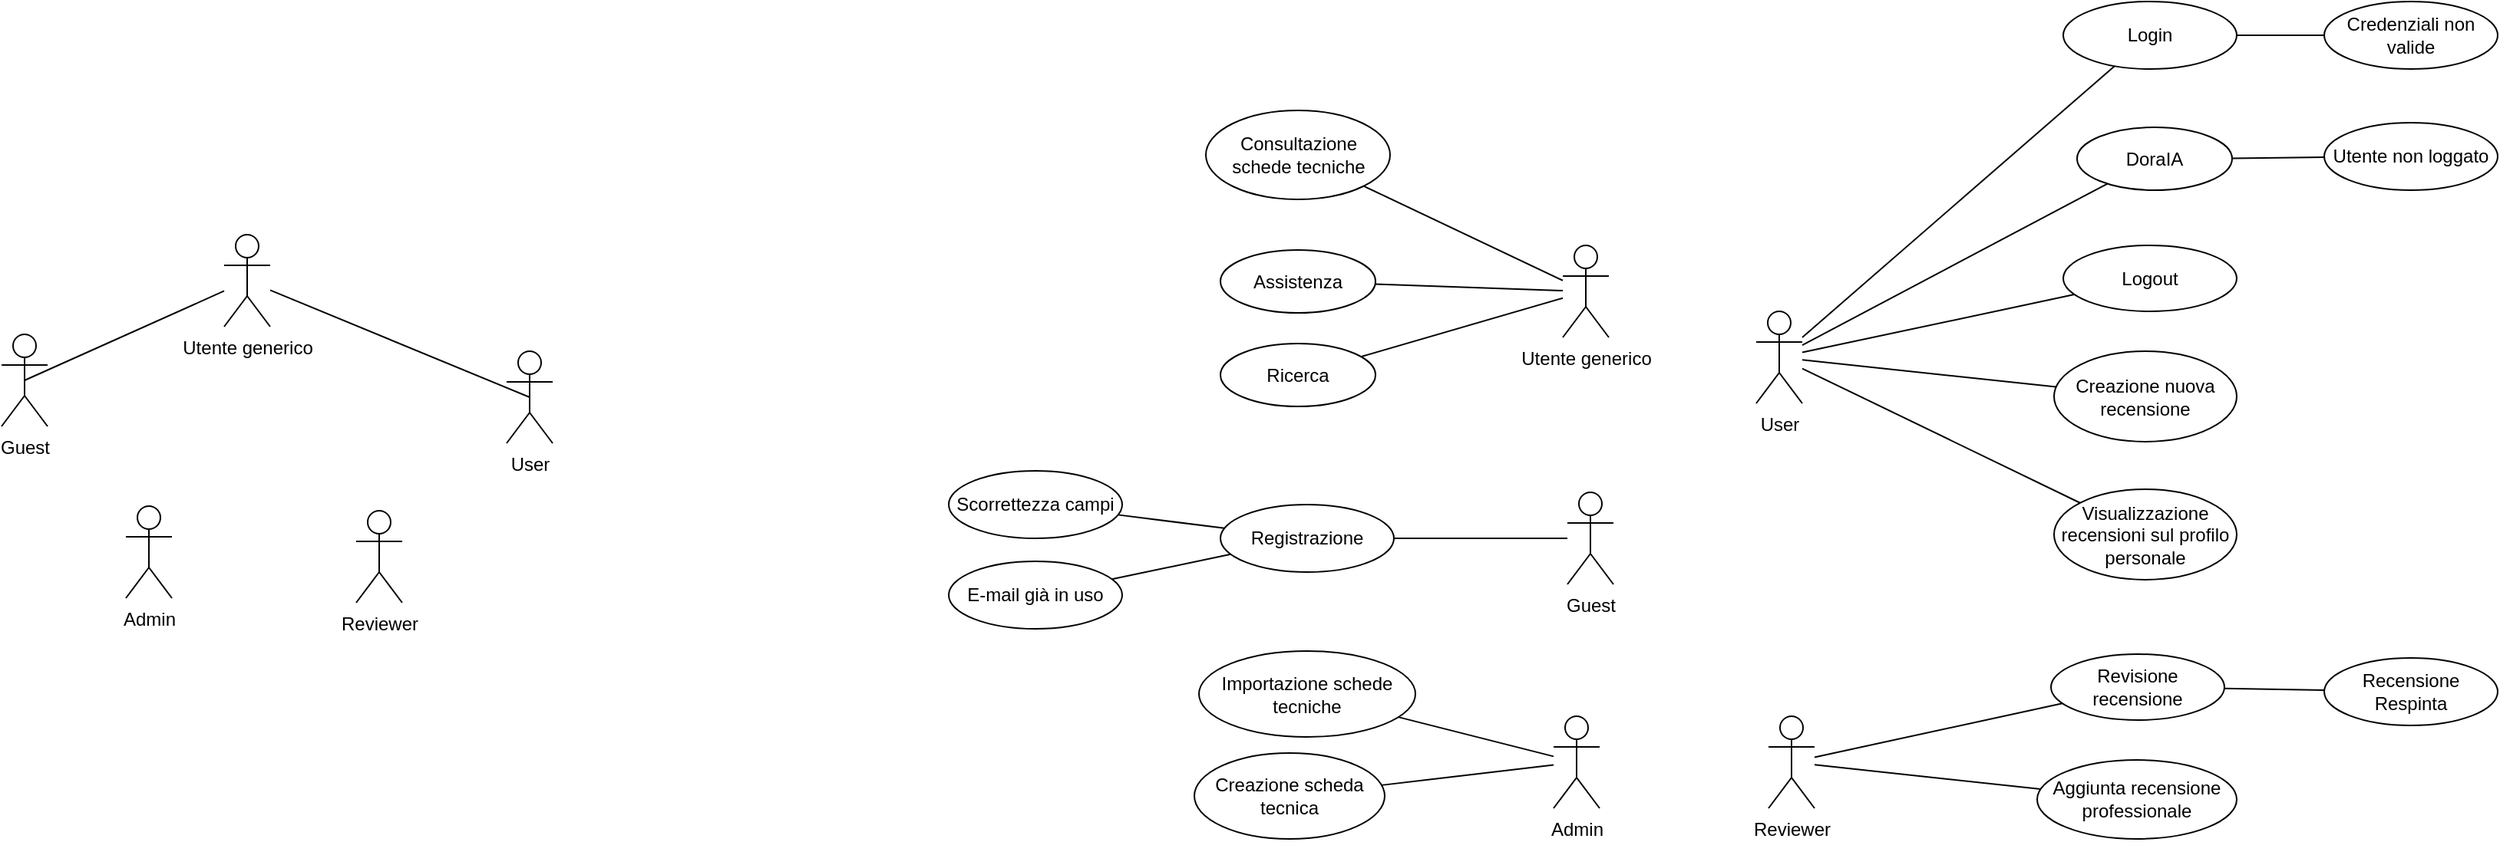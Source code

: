 <mxfile version="13.7.9" type="device"><diagram id="QmsnQ5lWFqthiBJW5Tje" name="Page-1"><mxGraphModel dx="2449" dy="148" grid="0" gridSize="10" guides="1" tooltips="1" connect="1" arrows="1" fold="1" page="0" pageScale="1" pageWidth="827" pageHeight="1169" math="0" shadow="0"><root><mxCell id="0"/><mxCell id="1" parent="0"/><mxCell id="DthnhNGHgmopCf0faL1A-14" value="Logout" style="ellipse;whiteSpace=wrap;html=1;" parent="1" vertex="1"><mxGeometry x="346" y="929" width="113" height="43" as="geometry"/></mxCell><mxCell id="DthnhNGHgmopCf0faL1A-59" style="edgeStyle=none;rounded=0;orthogonalLoop=1;jettySize=auto;html=1;endArrow=none;endFill=0;" parent="1" source="DthnhNGHgmopCf0faL1A-42" target="DthnhNGHgmopCf0faL1A-57" edge="1"><mxGeometry relative="1" as="geometry"/></mxCell><mxCell id="DthnhNGHgmopCf0faL1A-42" value="Guest" style="shape=umlActor;verticalLabelPosition=bottom;verticalAlign=top;html=1;" parent="1" vertex="1"><mxGeometry x="23" y="1090" width="30" height="60" as="geometry"/></mxCell><mxCell id="DthnhNGHgmopCf0faL1A-51" style="rounded=0;orthogonalLoop=1;jettySize=auto;html=1;endArrow=none;endFill=0;" parent="1" source="DthnhNGHgmopCf0faL1A-43" target="DthnhNGHgmopCf0faL1A-14" edge="1"><mxGeometry relative="1" as="geometry"/></mxCell><mxCell id="DthnhNGHgmopCf0faL1A-52" style="edgeStyle=none;rounded=0;orthogonalLoop=1;jettySize=auto;html=1;endArrow=none;endFill=0;" parent="1" source="DthnhNGHgmopCf0faL1A-43" target="DthnhNGHgmopCf0faL1A-49" edge="1"><mxGeometry relative="1" as="geometry"/></mxCell><mxCell id="DthnhNGHgmopCf0faL1A-53" style="edgeStyle=none;rounded=0;orthogonalLoop=1;jettySize=auto;html=1;endArrow=none;endFill=0;" parent="1" source="DthnhNGHgmopCf0faL1A-43" target="DthnhNGHgmopCf0faL1A-50" edge="1"><mxGeometry relative="1" as="geometry"/></mxCell><mxCell id="DthnhNGHgmopCf0faL1A-65" style="edgeStyle=none;rounded=0;orthogonalLoop=1;jettySize=auto;html=1;endArrow=none;endFill=0;" parent="1" source="DthnhNGHgmopCf0faL1A-43" target="DthnhNGHgmopCf0faL1A-64" edge="1"><mxGeometry relative="1" as="geometry"/></mxCell><mxCell id="31" style="edgeStyle=none;rounded=0;orthogonalLoop=1;jettySize=auto;html=1;endArrow=none;endFill=0;" parent="1" source="DthnhNGHgmopCf0faL1A-43" target="DthnhNGHgmopCf0faL1A-58" edge="1"><mxGeometry relative="1" as="geometry"/></mxCell><mxCell id="DthnhNGHgmopCf0faL1A-43" value="User" style="shape=umlActor;verticalLabelPosition=bottom;verticalAlign=top;html=1;" parent="1" vertex="1"><mxGeometry x="146" y="972" width="30" height="60" as="geometry"/></mxCell><mxCell id="DthnhNGHgmopCf0faL1A-56" style="edgeStyle=none;rounded=0;orthogonalLoop=1;jettySize=auto;html=1;endArrow=none;endFill=0;" parent="1" source="DthnhNGHgmopCf0faL1A-44" target="DthnhNGHgmopCf0faL1A-55" edge="1"><mxGeometry relative="1" as="geometry"/></mxCell><mxCell id="DthnhNGHgmopCf0faL1A-74" style="edgeStyle=none;rounded=0;orthogonalLoop=1;jettySize=auto;html=1;endArrow=none;endFill=0;" parent="1" source="DthnhNGHgmopCf0faL1A-44" target="DthnhNGHgmopCf0faL1A-71" edge="1"><mxGeometry relative="1" as="geometry"/></mxCell><mxCell id="DthnhNGHgmopCf0faL1A-44" value="Reviewer" style="shape=umlActor;verticalLabelPosition=bottom;verticalAlign=top;html=1;" parent="1" vertex="1"><mxGeometry x="154" y="1236" width="30" height="60" as="geometry"/></mxCell><mxCell id="DthnhNGHgmopCf0faL1A-76" style="edgeStyle=none;rounded=0;orthogonalLoop=1;jettySize=auto;html=1;endArrow=none;endFill=0;" parent="1" source="DthnhNGHgmopCf0faL1A-45" target="DthnhNGHgmopCf0faL1A-70" edge="1"><mxGeometry relative="1" as="geometry"/></mxCell><mxCell id="19" style="edgeStyle=none;rounded=0;orthogonalLoop=1;jettySize=auto;html=1;startArrow=none;startFill=0;endArrow=none;endFill=0;" parent="1" source="DthnhNGHgmopCf0faL1A-45" target="16" edge="1"><mxGeometry relative="1" as="geometry"/></mxCell><mxCell id="DthnhNGHgmopCf0faL1A-45" value="Admin" style="shape=umlActor;verticalLabelPosition=bottom;verticalAlign=top;html=1;" parent="1" vertex="1"><mxGeometry x="14" y="1236" width="30" height="60" as="geometry"/></mxCell><mxCell id="DthnhNGHgmopCf0faL1A-49" value="Creazione nuova recensione" style="ellipse;whiteSpace=wrap;html=1;" parent="1" vertex="1"><mxGeometry x="340" y="998" width="119" height="59" as="geometry"/></mxCell><mxCell id="DthnhNGHgmopCf0faL1A-50" value="Visualizzazione recensioni sul profilo personale" style="ellipse;whiteSpace=wrap;html=1;" parent="1" vertex="1"><mxGeometry x="340" y="1088" width="119" height="59" as="geometry"/></mxCell><mxCell id="56" style="edgeStyle=none;rounded=0;orthogonalLoop=1;jettySize=auto;html=1;endArrow=none;endFill=0;" parent="1" source="DthnhNGHgmopCf0faL1A-55" target="55" edge="1"><mxGeometry relative="1" as="geometry"/></mxCell><mxCell id="DthnhNGHgmopCf0faL1A-55" value="Revisione recensione" style="ellipse;whiteSpace=wrap;html=1;" parent="1" vertex="1"><mxGeometry x="338" y="1195.5" width="113" height="43" as="geometry"/></mxCell><mxCell id="51" style="edgeStyle=none;rounded=0;orthogonalLoop=1;jettySize=auto;html=1;endArrow=none;endFill=0;" parent="1" source="DthnhNGHgmopCf0faL1A-57" target="45" edge="1"><mxGeometry relative="1" as="geometry"/></mxCell><mxCell id="52" style="edgeStyle=none;rounded=0;orthogonalLoop=1;jettySize=auto;html=1;endArrow=none;endFill=0;" parent="1" source="DthnhNGHgmopCf0faL1A-57" target="46" edge="1"><mxGeometry relative="1" as="geometry"/></mxCell><mxCell id="DthnhNGHgmopCf0faL1A-57" value="Registrazione" style="ellipse;whiteSpace=wrap;html=1;" parent="1" vertex="1"><mxGeometry x="-203" y="1098" width="113" height="44" as="geometry"/></mxCell><mxCell id="50" style="edgeStyle=none;rounded=0;orthogonalLoop=1;jettySize=auto;html=1;endArrow=none;endFill=0;" parent="1" source="DthnhNGHgmopCf0faL1A-58" target="49" edge="1"><mxGeometry relative="1" as="geometry"/></mxCell><mxCell id="DthnhNGHgmopCf0faL1A-58" value="Login" style="ellipse;whiteSpace=wrap;html=1;" parent="1" vertex="1"><mxGeometry x="346" y="770" width="113" height="44" as="geometry"/></mxCell><mxCell id="DthnhNGHgmopCf0faL1A-61" value="Consultazione schede tecniche" style="ellipse;whiteSpace=wrap;html=1;" parent="1" vertex="1"><mxGeometry x="-212.5" y="841" width="120" height="58" as="geometry"/></mxCell><mxCell id="54" style="edgeStyle=none;rounded=0;orthogonalLoop=1;jettySize=auto;html=1;endArrow=none;endFill=0;" parent="1" source="DthnhNGHgmopCf0faL1A-64" target="53" edge="1"><mxGeometry relative="1" as="geometry"/></mxCell><mxCell id="DthnhNGHgmopCf0faL1A-64" value="DoraIA" style="ellipse;whiteSpace=wrap;html=1;" parent="1" vertex="1"><mxGeometry x="355" y="852" width="101" height="41" as="geometry"/></mxCell><mxCell id="DthnhNGHgmopCf0faL1A-70" value="Creazione scheda tecnica" style="ellipse;whiteSpace=wrap;html=1;" parent="1" vertex="1"><mxGeometry x="-220" y="1260" width="124" height="56" as="geometry"/></mxCell><mxCell id="DthnhNGHgmopCf0faL1A-71" value="Aggiunta recensione professionale" style="ellipse;whiteSpace=wrap;html=1;" parent="1" vertex="1"><mxGeometry x="329" y="1264.5" width="130" height="51.5" as="geometry"/></mxCell><mxCell id="16" value="Importazione schede tecniche" style="ellipse;whiteSpace=wrap;html=1;" parent="1" vertex="1"><mxGeometry x="-217" y="1193.5" width="141" height="56" as="geometry"/></mxCell><mxCell id="20" value="Ricerca" style="ellipse;whiteSpace=wrap;html=1;" parent="1" vertex="1"><mxGeometry x="-203" y="993" width="101" height="41" as="geometry"/></mxCell><mxCell id="22" value="Assistenza" style="ellipse;whiteSpace=wrap;html=1;" parent="1" vertex="1"><mxGeometry x="-203" y="932" width="101" height="41" as="geometry"/></mxCell><mxCell id="27" style="rounded=0;orthogonalLoop=1;jettySize=auto;html=1;endArrow=none;endFill=0;" parent="1" source="26" target="DthnhNGHgmopCf0faL1A-61" edge="1"><mxGeometry relative="1" as="geometry"/></mxCell><mxCell id="28" style="edgeStyle=none;rounded=0;orthogonalLoop=1;jettySize=auto;html=1;endArrow=none;endFill=0;" parent="1" source="26" target="22" edge="1"><mxGeometry relative="1" as="geometry"/></mxCell><mxCell id="30" style="edgeStyle=none;rounded=0;orthogonalLoop=1;jettySize=auto;html=1;endArrow=none;endFill=0;" parent="1" source="26" target="20" edge="1"><mxGeometry relative="1" as="geometry"/></mxCell><mxCell id="26" value="Utente generico" style="shape=umlActor;verticalLabelPosition=bottom;verticalAlign=top;html=1;" parent="1" vertex="1"><mxGeometry x="20" y="929" width="30" height="60" as="geometry"/></mxCell><mxCell id="38" style="edgeStyle=none;rounded=0;orthogonalLoop=1;jettySize=auto;html=1;entryX=0.5;entryY=0.5;entryDx=0;entryDy=0;entryPerimeter=0;endArrow=none;endFill=0;" parent="1" source="34" target="35" edge="1"><mxGeometry relative="1" as="geometry"/></mxCell><mxCell id="39" style="edgeStyle=none;rounded=0;orthogonalLoop=1;jettySize=auto;html=1;entryX=0.5;entryY=0.5;entryDx=0;entryDy=0;entryPerimeter=0;endArrow=none;endFill=0;" parent="1" source="34" target="36" edge="1"><mxGeometry relative="1" as="geometry"/></mxCell><mxCell id="34" value="Utente generico" style="shape=umlActor;verticalLabelPosition=bottom;verticalAlign=top;html=1;" parent="1" vertex="1"><mxGeometry x="-852" y="922" width="30" height="60" as="geometry"/></mxCell><mxCell id="35" value="User" style="shape=umlActor;verticalLabelPosition=bottom;verticalAlign=top;html=1;" parent="1" vertex="1"><mxGeometry x="-668" y="998" width="30" height="60" as="geometry"/></mxCell><mxCell id="36" value="Guest" style="shape=umlActor;verticalLabelPosition=bottom;verticalAlign=top;html=1;" parent="1" vertex="1"><mxGeometry x="-997" y="987" width="30" height="60" as="geometry"/></mxCell><mxCell id="43" value="Reviewer" style="shape=umlActor;verticalLabelPosition=bottom;verticalAlign=top;html=1;" parent="1" vertex="1"><mxGeometry x="-766" y="1102" width="30" height="60" as="geometry"/></mxCell><mxCell id="44" value="Admin" style="shape=umlActor;verticalLabelPosition=bottom;verticalAlign=top;html=1;" parent="1" vertex="1"><mxGeometry x="-916" y="1099" width="30" height="60" as="geometry"/></mxCell><mxCell id="45" value="Scorrettezza campi" style="ellipse;whiteSpace=wrap;html=1;" parent="1" vertex="1"><mxGeometry x="-380" y="1076" width="113" height="44" as="geometry"/></mxCell><mxCell id="46" value="E-mail già in uso" style="ellipse;whiteSpace=wrap;html=1;" parent="1" vertex="1"><mxGeometry x="-380" y="1135" width="113" height="44" as="geometry"/></mxCell><mxCell id="49" value="Credenziali non valide" style="ellipse;whiteSpace=wrap;html=1;" parent="1" vertex="1"><mxGeometry x="516" y="770" width="113" height="44" as="geometry"/></mxCell><mxCell id="53" value="Utente non loggato" style="ellipse;whiteSpace=wrap;html=1;" parent="1" vertex="1"><mxGeometry x="516" y="849" width="113" height="44" as="geometry"/></mxCell><mxCell id="55" value="Recensione Respinta" style="ellipse;whiteSpace=wrap;html=1;" parent="1" vertex="1"><mxGeometry x="516" y="1198" width="113" height="44" as="geometry"/></mxCell></root></mxGraphModel></diagram></mxfile>